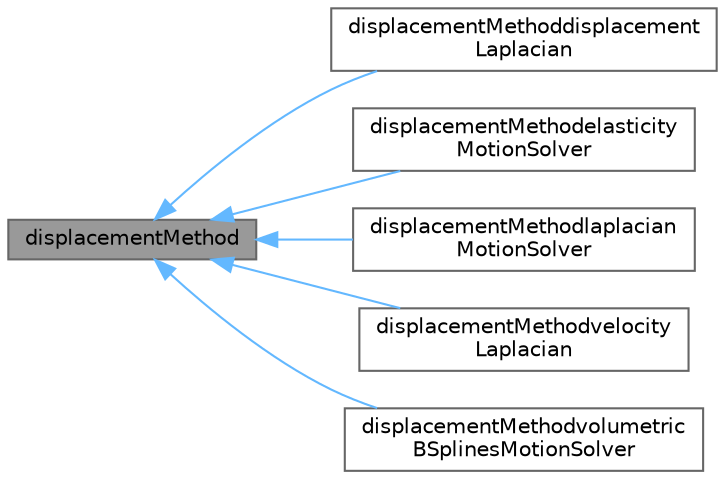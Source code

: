 digraph "displacementMethod"
{
 // LATEX_PDF_SIZE
  bgcolor="transparent";
  edge [fontname=Helvetica,fontsize=10,labelfontname=Helvetica,labelfontsize=10];
  node [fontname=Helvetica,fontsize=10,shape=box,height=0.2,width=0.4];
  rankdir="LR";
  Node1 [id="Node000001",label="displacementMethod",height=0.2,width=0.4,color="gray40", fillcolor="grey60", style="filled", fontcolor="black",tooltip="Abstract base class for displacement methods, which are a set or wrapper classes allowing to change t..."];
  Node1 -> Node2 [id="edge1_Node000001_Node000002",dir="back",color="steelblue1",style="solid",tooltip=" "];
  Node2 [id="Node000002",label="displacementMethoddisplacement\lLaplacian",height=0.2,width=0.4,color="gray40", fillcolor="white", style="filled",URL="$classFoam_1_1displacementMethoddisplacementLaplacian.html",tooltip="Wrapper class for the displacementLaplacian motion solver."];
  Node1 -> Node3 [id="edge2_Node000001_Node000003",dir="back",color="steelblue1",style="solid",tooltip=" "];
  Node3 [id="Node000003",label="displacementMethodelasticity\lMotionSolver",height=0.2,width=0.4,color="gray40", fillcolor="white", style="filled",URL="$classFoam_1_1displacementMethodelasticityMotionSolver.html",tooltip="Wrapper class for the elasticityMotionSolver motion solver."];
  Node1 -> Node4 [id="edge3_Node000001_Node000004",dir="back",color="steelblue1",style="solid",tooltip=" "];
  Node4 [id="Node000004",label="displacementMethodlaplacian\lMotionSolver",height=0.2,width=0.4,color="gray40", fillcolor="white", style="filled",URL="$classFoam_1_1displacementMethodlaplacianMotionSolver.html",tooltip="Wrapper class for the velocityLaplacian motion solver."];
  Node1 -> Node5 [id="edge4_Node000001_Node000005",dir="back",color="steelblue1",style="solid",tooltip=" "];
  Node5 [id="Node000005",label="displacementMethodvelocity\lLaplacian",height=0.2,width=0.4,color="gray40", fillcolor="white", style="filled",URL="$classFoam_1_1displacementMethodvelocityLaplacian.html",tooltip="Wrapper class for the velocityLaplacian motion solver."];
  Node1 -> Node6 [id="edge5_Node000001_Node000006",dir="back",color="steelblue1",style="solid",tooltip=" "];
  Node6 [id="Node000006",label="displacementMethodvolumetric\lBSplinesMotionSolver",height=0.2,width=0.4,color="gray40", fillcolor="white", style="filled",URL="$classFoam_1_1displacementMethodvolumetricBSplinesMotionSolver.html",tooltip="Wrapper class for the volumetricBSplinesMotionSolver motion solver."];
}
